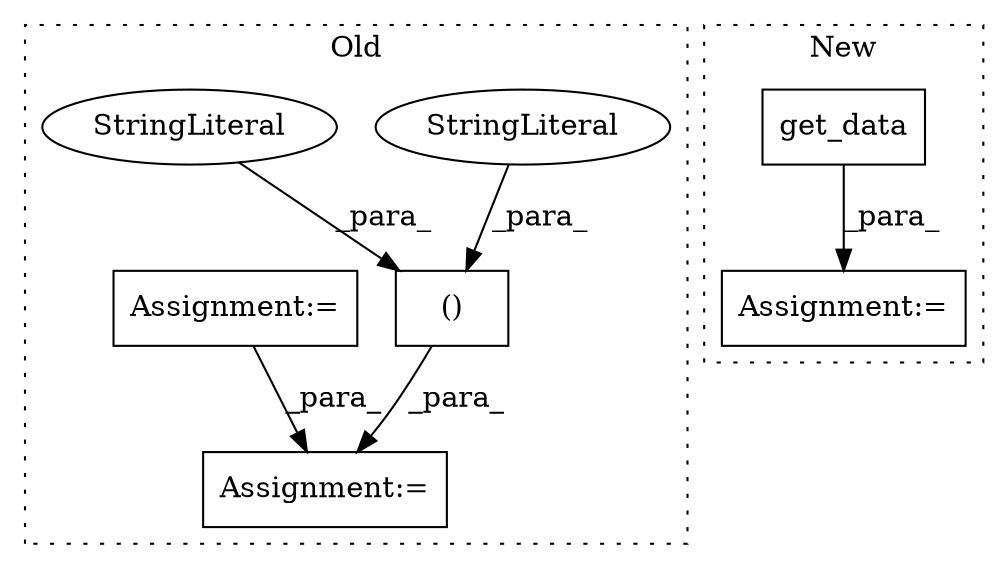 digraph G {
subgraph cluster0 {
1 [label="()" a="106" s="432" l="52" shape="box"];
4 [label="Assignment:=" a="7" s="533" l="1" shape="box"];
5 [label="StringLiteral" a="45" s="476" l="8" shape="ellipse"];
6 [label="StringLiteral" a="45" s="454" l="9" shape="ellipse"];
7 [label="Assignment:=" a="7" s="502" l="1" shape="box"];
label = "Old";
style="dotted";
}
subgraph cluster1 {
2 [label="get_data" a="32" s="232" l="10" shape="box"];
3 [label="Assignment:=" a="7" s="254" l="1" shape="box"];
label = "New";
style="dotted";
}
1 -> 4 [label="_para_"];
2 -> 3 [label="_para_"];
5 -> 1 [label="_para_"];
6 -> 1 [label="_para_"];
7 -> 4 [label="_para_"];
}